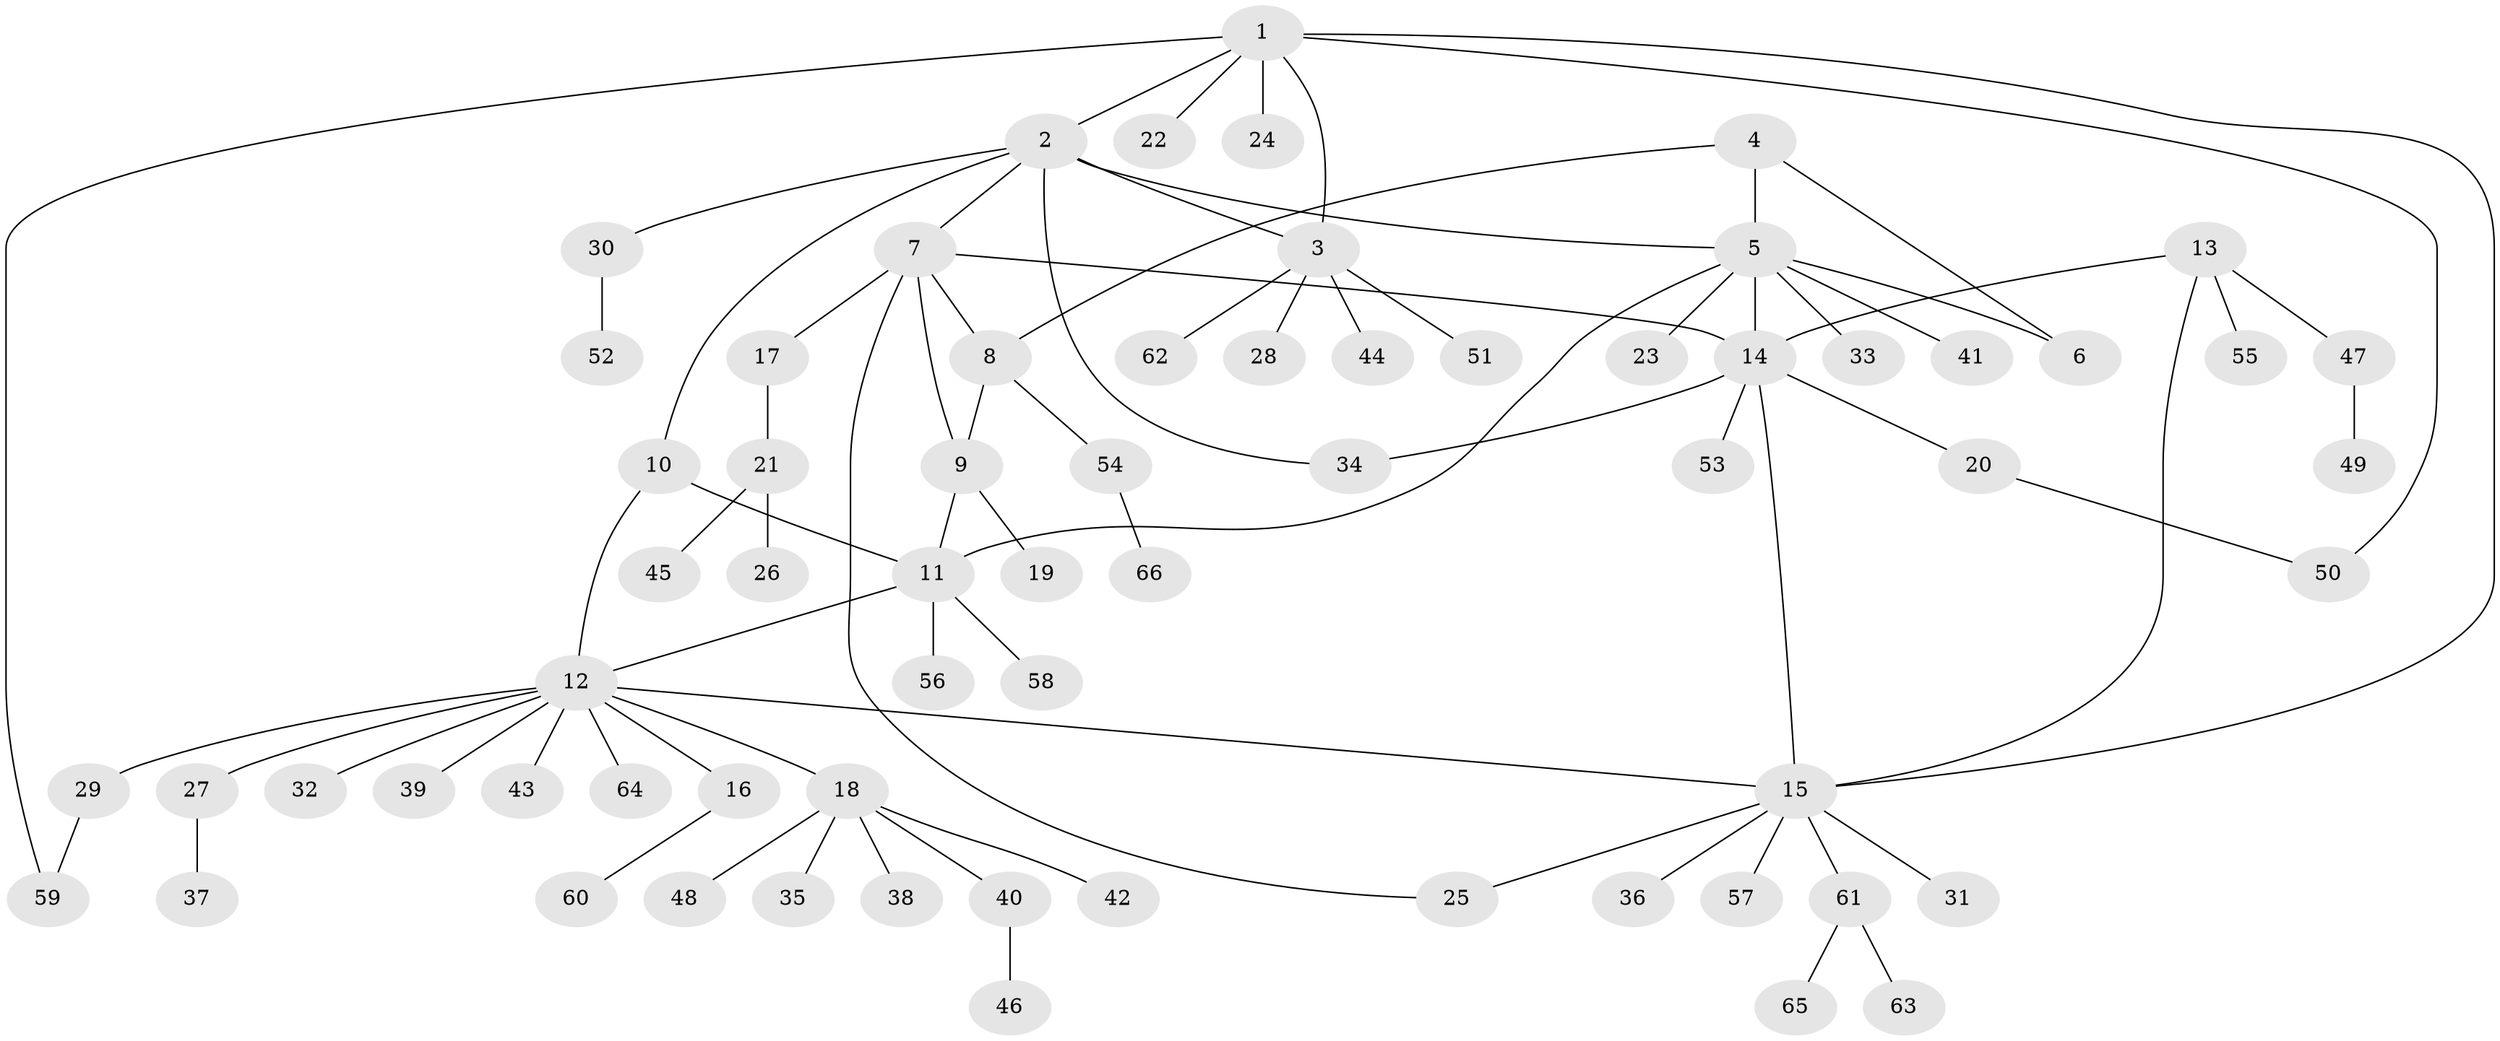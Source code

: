 // Generated by graph-tools (version 1.1) at 2025/02/03/09/25 03:02:40]
// undirected, 66 vertices, 80 edges
graph export_dot {
graph [start="1"]
  node [color=gray90,style=filled];
  1;
  2;
  3;
  4;
  5;
  6;
  7;
  8;
  9;
  10;
  11;
  12;
  13;
  14;
  15;
  16;
  17;
  18;
  19;
  20;
  21;
  22;
  23;
  24;
  25;
  26;
  27;
  28;
  29;
  30;
  31;
  32;
  33;
  34;
  35;
  36;
  37;
  38;
  39;
  40;
  41;
  42;
  43;
  44;
  45;
  46;
  47;
  48;
  49;
  50;
  51;
  52;
  53;
  54;
  55;
  56;
  57;
  58;
  59;
  60;
  61;
  62;
  63;
  64;
  65;
  66;
  1 -- 2;
  1 -- 3;
  1 -- 15;
  1 -- 22;
  1 -- 24;
  1 -- 50;
  1 -- 59;
  2 -- 3;
  2 -- 5;
  2 -- 7;
  2 -- 10;
  2 -- 30;
  2 -- 34;
  3 -- 28;
  3 -- 44;
  3 -- 51;
  3 -- 62;
  4 -- 5;
  4 -- 6;
  4 -- 8;
  5 -- 6;
  5 -- 11;
  5 -- 14;
  5 -- 23;
  5 -- 33;
  5 -- 41;
  7 -- 8;
  7 -- 9;
  7 -- 14;
  7 -- 17;
  7 -- 25;
  8 -- 9;
  8 -- 54;
  9 -- 11;
  9 -- 19;
  10 -- 11;
  10 -- 12;
  11 -- 12;
  11 -- 56;
  11 -- 58;
  12 -- 15;
  12 -- 16;
  12 -- 18;
  12 -- 27;
  12 -- 29;
  12 -- 32;
  12 -- 39;
  12 -- 43;
  12 -- 64;
  13 -- 14;
  13 -- 15;
  13 -- 47;
  13 -- 55;
  14 -- 15;
  14 -- 20;
  14 -- 34;
  14 -- 53;
  15 -- 25;
  15 -- 31;
  15 -- 36;
  15 -- 57;
  15 -- 61;
  16 -- 60;
  17 -- 21;
  18 -- 35;
  18 -- 38;
  18 -- 40;
  18 -- 42;
  18 -- 48;
  20 -- 50;
  21 -- 26;
  21 -- 45;
  27 -- 37;
  29 -- 59;
  30 -- 52;
  40 -- 46;
  47 -- 49;
  54 -- 66;
  61 -- 63;
  61 -- 65;
}
